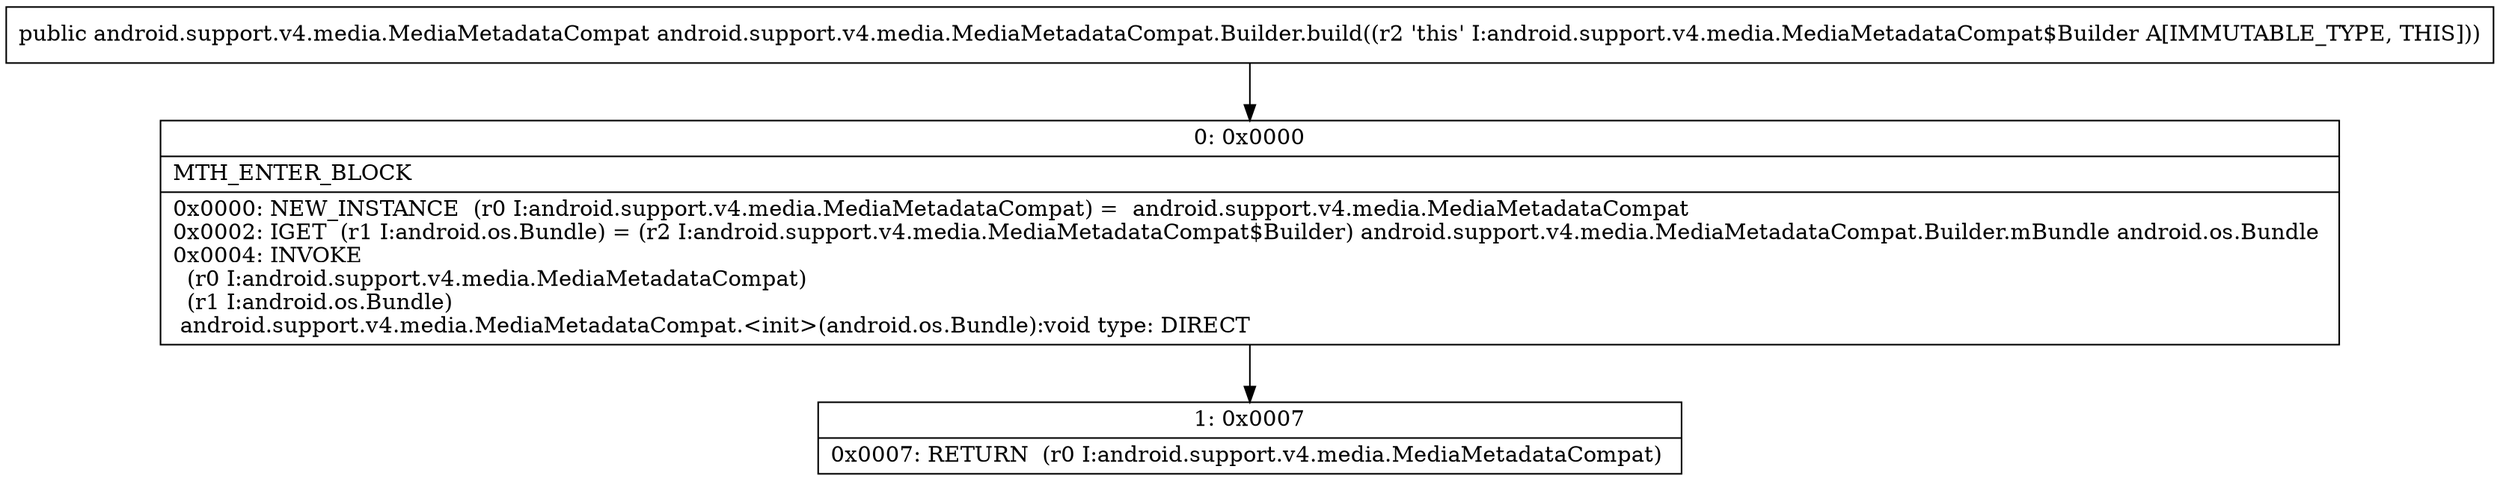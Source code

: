 digraph "CFG forandroid.support.v4.media.MediaMetadataCompat.Builder.build()Landroid\/support\/v4\/media\/MediaMetadataCompat;" {
Node_0 [shape=record,label="{0\:\ 0x0000|MTH_ENTER_BLOCK\l|0x0000: NEW_INSTANCE  (r0 I:android.support.v4.media.MediaMetadataCompat) =  android.support.v4.media.MediaMetadataCompat \l0x0002: IGET  (r1 I:android.os.Bundle) = (r2 I:android.support.v4.media.MediaMetadataCompat$Builder) android.support.v4.media.MediaMetadataCompat.Builder.mBundle android.os.Bundle \l0x0004: INVOKE  \l  (r0 I:android.support.v4.media.MediaMetadataCompat)\l  (r1 I:android.os.Bundle)\l android.support.v4.media.MediaMetadataCompat.\<init\>(android.os.Bundle):void type: DIRECT \l}"];
Node_1 [shape=record,label="{1\:\ 0x0007|0x0007: RETURN  (r0 I:android.support.v4.media.MediaMetadataCompat) \l}"];
MethodNode[shape=record,label="{public android.support.v4.media.MediaMetadataCompat android.support.v4.media.MediaMetadataCompat.Builder.build((r2 'this' I:android.support.v4.media.MediaMetadataCompat$Builder A[IMMUTABLE_TYPE, THIS])) }"];
MethodNode -> Node_0;
Node_0 -> Node_1;
}

